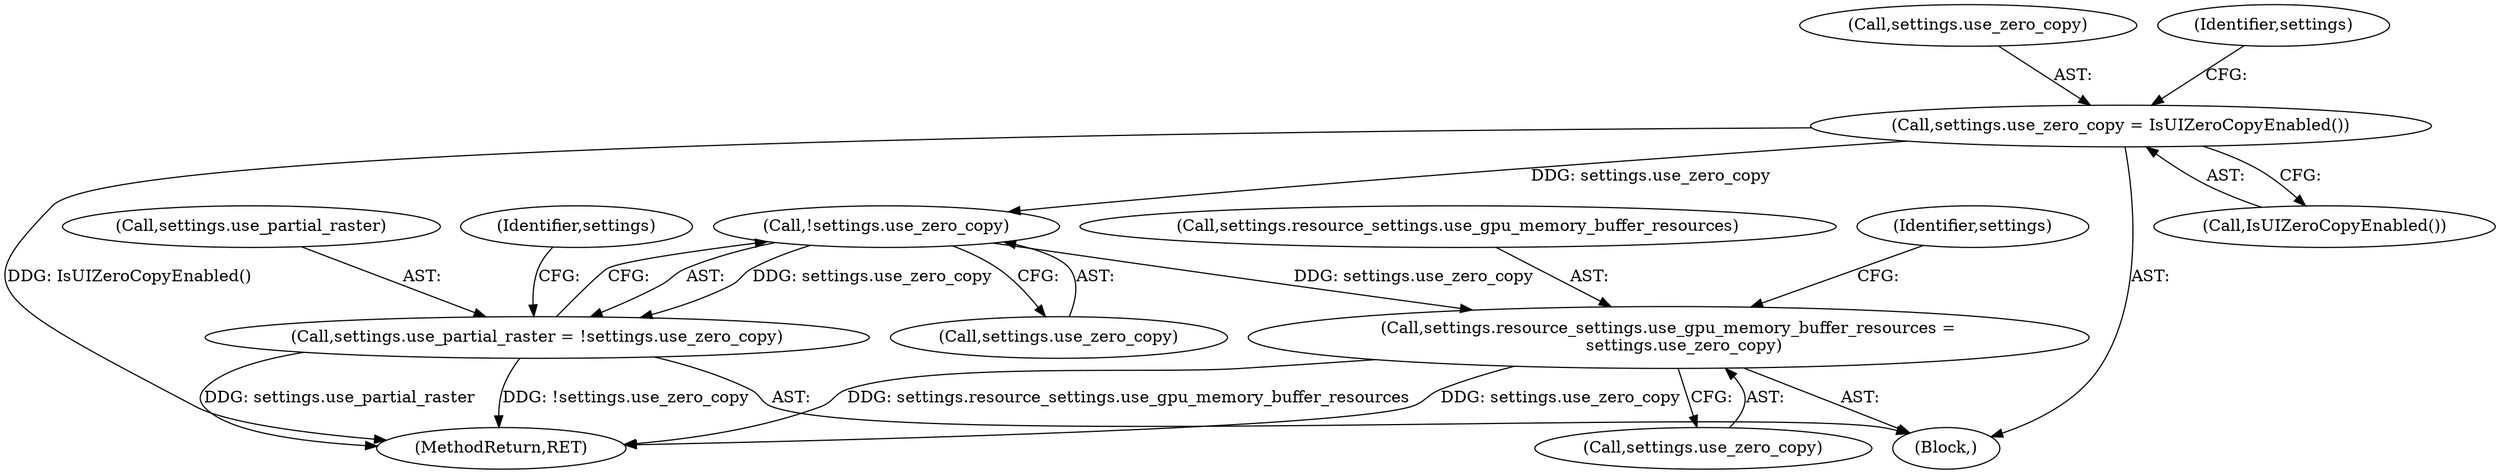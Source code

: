 digraph "0_Chrome_0d68cbd77addd38909101f76847deea56de00524@API" {
"1000256" [label="(Call,settings.use_zero_copy = IsUIZeroCopyEnabled())"];
"1000271" [label="(Call,!settings.use_zero_copy)"];
"1000267" [label="(Call,settings.use_partial_raster = !settings.use_zero_copy)"];
"1000281" [label="(Call,settings.resource_settings.use_gpu_memory_buffer_resources =\n      settings.use_zero_copy)"];
"1000282" [label="(Call,settings.resource_settings.use_gpu_memory_buffer_resources)"];
"1000260" [label="(Call,IsUIZeroCopyEnabled())"];
"1000281" [label="(Call,settings.resource_settings.use_gpu_memory_buffer_resources =\n      settings.use_zero_copy)"];
"1000292" [label="(Identifier,settings)"];
"1000437" [label="(MethodReturn,RET)"];
"1000104" [label="(Block,)"];
"1000272" [label="(Call,settings.use_zero_copy)"];
"1000257" [label="(Call,settings.use_zero_copy)"];
"1000268" [label="(Call,settings.use_partial_raster)"];
"1000277" [label="(Identifier,settings)"];
"1000287" [label="(Call,settings.use_zero_copy)"];
"1000271" [label="(Call,!settings.use_zero_copy)"];
"1000256" [label="(Call,settings.use_zero_copy = IsUIZeroCopyEnabled())"];
"1000267" [label="(Call,settings.use_partial_raster = !settings.use_zero_copy)"];
"1000263" [label="(Identifier,settings)"];
"1000256" -> "1000104"  [label="AST: "];
"1000256" -> "1000260"  [label="CFG: "];
"1000257" -> "1000256"  [label="AST: "];
"1000260" -> "1000256"  [label="AST: "];
"1000263" -> "1000256"  [label="CFG: "];
"1000256" -> "1000437"  [label="DDG: IsUIZeroCopyEnabled()"];
"1000256" -> "1000271"  [label="DDG: settings.use_zero_copy"];
"1000271" -> "1000267"  [label="AST: "];
"1000271" -> "1000272"  [label="CFG: "];
"1000272" -> "1000271"  [label="AST: "];
"1000267" -> "1000271"  [label="CFG: "];
"1000271" -> "1000267"  [label="DDG: settings.use_zero_copy"];
"1000271" -> "1000281"  [label="DDG: settings.use_zero_copy"];
"1000267" -> "1000104"  [label="AST: "];
"1000268" -> "1000267"  [label="AST: "];
"1000277" -> "1000267"  [label="CFG: "];
"1000267" -> "1000437"  [label="DDG: settings.use_partial_raster"];
"1000267" -> "1000437"  [label="DDG: !settings.use_zero_copy"];
"1000281" -> "1000104"  [label="AST: "];
"1000281" -> "1000287"  [label="CFG: "];
"1000282" -> "1000281"  [label="AST: "];
"1000287" -> "1000281"  [label="AST: "];
"1000292" -> "1000281"  [label="CFG: "];
"1000281" -> "1000437"  [label="DDG: settings.resource_settings.use_gpu_memory_buffer_resources"];
"1000281" -> "1000437"  [label="DDG: settings.use_zero_copy"];
}
